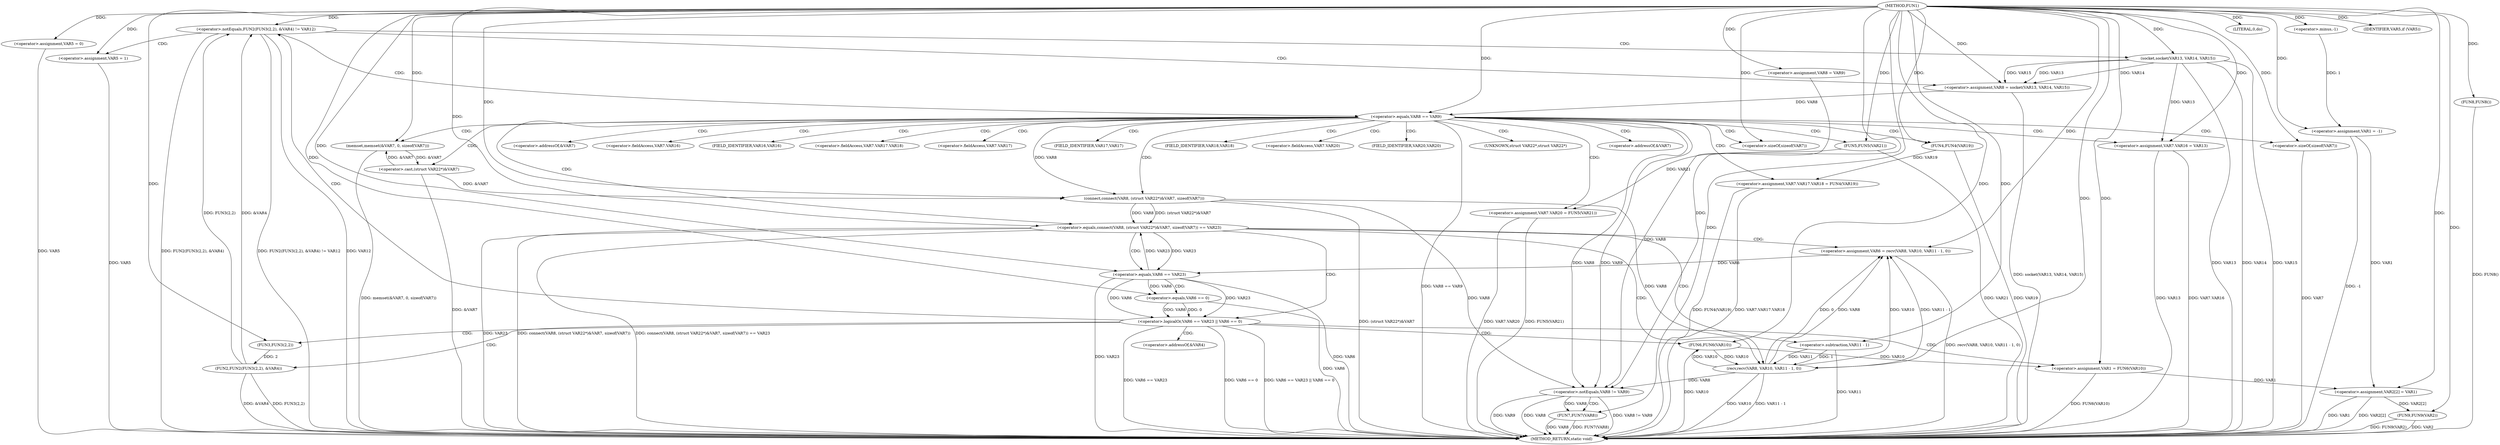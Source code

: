 digraph FUN1 {  
"1000100" [label = "(METHOD,FUN1)" ]
"1000229" [label = "(METHOD_RETURN,static void)" ]
"1000104" [label = "(<operator>.assignment,VAR1 = -1)" ]
"1000106" [label = "(<operator>.minus,-1)" ]
"1000111" [label = "(<operator>.assignment,VAR5 = 0)" ]
"1000117" [label = "(<operator>.assignment,VAR8 = VAR9)" ]
"1000124" [label = "(<operator>.notEquals,FUN2(FUN3(2,2), &VAR4) != VAR12)" ]
"1000125" [label = "(FUN2,FUN2(FUN3(2,2), &VAR4))" ]
"1000126" [label = "(FUN3,FUN3(2,2))" ]
"1000134" [label = "(<operator>.assignment,VAR5 = 1)" ]
"1000137" [label = "(<operator>.assignment,VAR8 = socket(VAR13, VAR14, VAR15))" ]
"1000139" [label = "(socket,socket(VAR13, VAR14, VAR15))" ]
"1000144" [label = "(<operator>.equals,VAR8 == VAR9)" ]
"1000149" [label = "(memset,memset(&VAR7, 0, sizeof(VAR7)))" ]
"1000153" [label = "(<operator>.sizeOf,sizeof(VAR7))" ]
"1000155" [label = "(<operator>.assignment,VAR7.VAR16 = VAR13)" ]
"1000160" [label = "(<operator>.assignment,VAR7.VAR17.VAR18 = FUN4(VAR19))" ]
"1000166" [label = "(FUN4,FUN4(VAR19))" ]
"1000168" [label = "(<operator>.assignment,VAR7.VAR20 = FUN5(VAR21))" ]
"1000172" [label = "(FUN5,FUN5(VAR21))" ]
"1000175" [label = "(<operator>.equals,connect(VAR8, (struct VAR22*)&VAR7, sizeof(VAR7)) == VAR23)" ]
"1000176" [label = "(connect,connect(VAR8, (struct VAR22*)&VAR7, sizeof(VAR7)))" ]
"1000178" [label = "(<operator>.cast,(struct VAR22*)&VAR7)" ]
"1000182" [label = "(<operator>.sizeOf,sizeof(VAR7))" ]
"1000187" [label = "(<operator>.assignment,VAR6 = recv(VAR8, VAR10, VAR11 - 1, 0))" ]
"1000189" [label = "(recv,recv(VAR8, VAR10, VAR11 - 1, 0))" ]
"1000192" [label = "(<operator>.subtraction,VAR11 - 1)" ]
"1000197" [label = "(<operator>.logicalOr,VAR6 == VAR23 || VAR6 == 0)" ]
"1000198" [label = "(<operator>.equals,VAR6 == VAR23)" ]
"1000201" [label = "(<operator>.equals,VAR6 == 0)" ]
"1000206" [label = "(<operator>.assignment,VAR1 = FUN6(VAR10))" ]
"1000208" [label = "(FUN6,FUN6(VAR10))" ]
"1000210" [label = "(LITERAL,0,do)" ]
"1000212" [label = "(<operator>.notEquals,VAR8 != VAR9)" ]
"1000216" [label = "(FUN7,FUN7(VAR8))" ]
"1000219" [label = "(IDENTIFIER,VAR5,if (VAR5))" ]
"1000221" [label = "(FUN8,FUN8())" ]
"1000222" [label = "(<operator>.assignment,VAR2[2] = VAR1)" ]
"1000227" [label = "(FUN9,FUN9(VAR2))" ]
"1000129" [label = "(<operator>.addressOf,&VAR4)" ]
"1000150" [label = "(<operator>.addressOf,&VAR7)" ]
"1000156" [label = "(<operator>.fieldAccess,VAR7.VAR16)" ]
"1000158" [label = "(FIELD_IDENTIFIER,VAR16,VAR16)" ]
"1000161" [label = "(<operator>.fieldAccess,VAR7.VAR17.VAR18)" ]
"1000162" [label = "(<operator>.fieldAccess,VAR7.VAR17)" ]
"1000164" [label = "(FIELD_IDENTIFIER,VAR17,VAR17)" ]
"1000165" [label = "(FIELD_IDENTIFIER,VAR18,VAR18)" ]
"1000169" [label = "(<operator>.fieldAccess,VAR7.VAR20)" ]
"1000171" [label = "(FIELD_IDENTIFIER,VAR20,VAR20)" ]
"1000179" [label = "(UNKNOWN,struct VAR22*,struct VAR22*)" ]
"1000180" [label = "(<operator>.addressOf,&VAR7)" ]
  "1000168" -> "1000229"  [ label = "DDG: VAR7.VAR20"] 
  "1000222" -> "1000229"  [ label = "DDG: VAR1"] 
  "1000111" -> "1000229"  [ label = "DDG: VAR5"] 
  "1000212" -> "1000229"  [ label = "DDG: VAR8 != VAR9"] 
  "1000155" -> "1000229"  [ label = "DDG: VAR7.VAR16"] 
  "1000176" -> "1000229"  [ label = "DDG: (struct VAR22*)&VAR7"] 
  "1000155" -> "1000229"  [ label = "DDG: VAR13"] 
  "1000125" -> "1000229"  [ label = "DDG: FUN3(2,2)"] 
  "1000168" -> "1000229"  [ label = "DDG: FUN5(VAR21)"] 
  "1000139" -> "1000229"  [ label = "DDG: VAR15"] 
  "1000221" -> "1000229"  [ label = "DDG: FUN8()"] 
  "1000124" -> "1000229"  [ label = "DDG: FUN2(FUN3(2,2), &VAR4)"] 
  "1000197" -> "1000229"  [ label = "DDG: VAR6 == 0"] 
  "1000227" -> "1000229"  [ label = "DDG: FUN9(VAR2)"] 
  "1000222" -> "1000229"  [ label = "DDG: VAR2[2]"] 
  "1000208" -> "1000229"  [ label = "DDG: VAR10"] 
  "1000198" -> "1000229"  [ label = "DDG: VAR23"] 
  "1000216" -> "1000229"  [ label = "DDG: FUN7(VAR8)"] 
  "1000216" -> "1000229"  [ label = "DDG: VAR8"] 
  "1000227" -> "1000229"  [ label = "DDG: VAR2"] 
  "1000212" -> "1000229"  [ label = "DDG: VAR9"] 
  "1000187" -> "1000229"  [ label = "DDG: recv(VAR8, VAR10, VAR11 - 1, 0)"] 
  "1000139" -> "1000229"  [ label = "DDG: VAR14"] 
  "1000137" -> "1000229"  [ label = "DDG: socket(VAR13, VAR14, VAR15)"] 
  "1000160" -> "1000229"  [ label = "DDG: FUN4(VAR19)"] 
  "1000139" -> "1000229"  [ label = "DDG: VAR13"] 
  "1000175" -> "1000229"  [ label = "DDG: VAR23"] 
  "1000125" -> "1000229"  [ label = "DDG: &VAR4"] 
  "1000144" -> "1000229"  [ label = "DDG: VAR8 == VAR9"] 
  "1000166" -> "1000229"  [ label = "DDG: VAR19"] 
  "1000189" -> "1000229"  [ label = "DDG: VAR10"] 
  "1000178" -> "1000229"  [ label = "DDG: &VAR7"] 
  "1000206" -> "1000229"  [ label = "DDG: FUN6(VAR10)"] 
  "1000149" -> "1000229"  [ label = "DDG: memset(&VAR7, 0, sizeof(VAR7))"] 
  "1000175" -> "1000229"  [ label = "DDG: connect(VAR8, (struct VAR22*)&VAR7, sizeof(VAR7))"] 
  "1000197" -> "1000229"  [ label = "DDG: VAR6 == VAR23 || VAR6 == 0"] 
  "1000198" -> "1000229"  [ label = "DDG: VAR6"] 
  "1000212" -> "1000229"  [ label = "DDG: VAR8"] 
  "1000134" -> "1000229"  [ label = "DDG: VAR5"] 
  "1000192" -> "1000229"  [ label = "DDG: VAR11"] 
  "1000172" -> "1000229"  [ label = "DDG: VAR21"] 
  "1000182" -> "1000229"  [ label = "DDG: VAR7"] 
  "1000189" -> "1000229"  [ label = "DDG: VAR11 - 1"] 
  "1000160" -> "1000229"  [ label = "DDG: VAR7.VAR17.VAR18"] 
  "1000104" -> "1000229"  [ label = "DDG: -1"] 
  "1000175" -> "1000229"  [ label = "DDG: connect(VAR8, (struct VAR22*)&VAR7, sizeof(VAR7)) == VAR23"] 
  "1000124" -> "1000229"  [ label = "DDG: FUN2(FUN3(2,2), &VAR4) != VAR12"] 
  "1000197" -> "1000229"  [ label = "DDG: VAR6 == VAR23"] 
  "1000124" -> "1000229"  [ label = "DDG: VAR12"] 
  "1000201" -> "1000229"  [ label = "DDG: VAR6"] 
  "1000106" -> "1000104"  [ label = "DDG: 1"] 
  "1000100" -> "1000104"  [ label = "DDG: "] 
  "1000100" -> "1000106"  [ label = "DDG: "] 
  "1000100" -> "1000111"  [ label = "DDG: "] 
  "1000100" -> "1000117"  [ label = "DDG: "] 
  "1000125" -> "1000124"  [ label = "DDG: FUN3(2,2)"] 
  "1000125" -> "1000124"  [ label = "DDG: &VAR4"] 
  "1000126" -> "1000125"  [ label = "DDG: 2"] 
  "1000100" -> "1000126"  [ label = "DDG: "] 
  "1000100" -> "1000124"  [ label = "DDG: "] 
  "1000100" -> "1000134"  [ label = "DDG: "] 
  "1000139" -> "1000137"  [ label = "DDG: VAR13"] 
  "1000139" -> "1000137"  [ label = "DDG: VAR14"] 
  "1000139" -> "1000137"  [ label = "DDG: VAR15"] 
  "1000100" -> "1000137"  [ label = "DDG: "] 
  "1000100" -> "1000139"  [ label = "DDG: "] 
  "1000137" -> "1000144"  [ label = "DDG: VAR8"] 
  "1000100" -> "1000144"  [ label = "DDG: "] 
  "1000178" -> "1000149"  [ label = "DDG: &VAR7"] 
  "1000100" -> "1000149"  [ label = "DDG: "] 
  "1000100" -> "1000153"  [ label = "DDG: "] 
  "1000139" -> "1000155"  [ label = "DDG: VAR13"] 
  "1000100" -> "1000155"  [ label = "DDG: "] 
  "1000166" -> "1000160"  [ label = "DDG: VAR19"] 
  "1000100" -> "1000166"  [ label = "DDG: "] 
  "1000172" -> "1000168"  [ label = "DDG: VAR21"] 
  "1000100" -> "1000172"  [ label = "DDG: "] 
  "1000176" -> "1000175"  [ label = "DDG: VAR8"] 
  "1000176" -> "1000175"  [ label = "DDG: (struct VAR22*)&VAR7"] 
  "1000144" -> "1000176"  [ label = "DDG: VAR8"] 
  "1000100" -> "1000176"  [ label = "DDG: "] 
  "1000178" -> "1000176"  [ label = "DDG: &VAR7"] 
  "1000149" -> "1000178"  [ label = "DDG: &VAR7"] 
  "1000100" -> "1000182"  [ label = "DDG: "] 
  "1000198" -> "1000175"  [ label = "DDG: VAR23"] 
  "1000100" -> "1000175"  [ label = "DDG: "] 
  "1000189" -> "1000187"  [ label = "DDG: VAR8"] 
  "1000189" -> "1000187"  [ label = "DDG: VAR10"] 
  "1000189" -> "1000187"  [ label = "DDG: VAR11 - 1"] 
  "1000189" -> "1000187"  [ label = "DDG: 0"] 
  "1000100" -> "1000187"  [ label = "DDG: "] 
  "1000176" -> "1000189"  [ label = "DDG: VAR8"] 
  "1000100" -> "1000189"  [ label = "DDG: "] 
  "1000208" -> "1000189"  [ label = "DDG: VAR10"] 
  "1000192" -> "1000189"  [ label = "DDG: VAR11"] 
  "1000192" -> "1000189"  [ label = "DDG: 1"] 
  "1000100" -> "1000192"  [ label = "DDG: "] 
  "1000198" -> "1000197"  [ label = "DDG: VAR6"] 
  "1000198" -> "1000197"  [ label = "DDG: VAR23"] 
  "1000187" -> "1000198"  [ label = "DDG: VAR6"] 
  "1000100" -> "1000198"  [ label = "DDG: "] 
  "1000175" -> "1000198"  [ label = "DDG: VAR23"] 
  "1000201" -> "1000197"  [ label = "DDG: VAR6"] 
  "1000201" -> "1000197"  [ label = "DDG: 0"] 
  "1000198" -> "1000201"  [ label = "DDG: VAR6"] 
  "1000100" -> "1000201"  [ label = "DDG: "] 
  "1000208" -> "1000206"  [ label = "DDG: VAR10"] 
  "1000100" -> "1000206"  [ label = "DDG: "] 
  "1000189" -> "1000208"  [ label = "DDG: VAR10"] 
  "1000100" -> "1000208"  [ label = "DDG: "] 
  "1000100" -> "1000210"  [ label = "DDG: "] 
  "1000189" -> "1000212"  [ label = "DDG: VAR8"] 
  "1000117" -> "1000212"  [ label = "DDG: VAR8"] 
  "1000144" -> "1000212"  [ label = "DDG: VAR8"] 
  "1000176" -> "1000212"  [ label = "DDG: VAR8"] 
  "1000100" -> "1000212"  [ label = "DDG: "] 
  "1000144" -> "1000212"  [ label = "DDG: VAR9"] 
  "1000212" -> "1000216"  [ label = "DDG: VAR8"] 
  "1000100" -> "1000216"  [ label = "DDG: "] 
  "1000100" -> "1000219"  [ label = "DDG: "] 
  "1000100" -> "1000221"  [ label = "DDG: "] 
  "1000104" -> "1000222"  [ label = "DDG: VAR1"] 
  "1000206" -> "1000222"  [ label = "DDG: VAR1"] 
  "1000100" -> "1000222"  [ label = "DDG: "] 
  "1000222" -> "1000227"  [ label = "DDG: VAR2[2]"] 
  "1000100" -> "1000227"  [ label = "DDG: "] 
  "1000124" -> "1000139"  [ label = "CDG: "] 
  "1000124" -> "1000144"  [ label = "CDG: "] 
  "1000124" -> "1000137"  [ label = "CDG: "] 
  "1000124" -> "1000134"  [ label = "CDG: "] 
  "1000144" -> "1000153"  [ label = "CDG: "] 
  "1000144" -> "1000164"  [ label = "CDG: "] 
  "1000144" -> "1000156"  [ label = "CDG: "] 
  "1000144" -> "1000161"  [ label = "CDG: "] 
  "1000144" -> "1000182"  [ label = "CDG: "] 
  "1000144" -> "1000150"  [ label = "CDG: "] 
  "1000144" -> "1000166"  [ label = "CDG: "] 
  "1000144" -> "1000180"  [ label = "CDG: "] 
  "1000144" -> "1000165"  [ label = "CDG: "] 
  "1000144" -> "1000172"  [ label = "CDG: "] 
  "1000144" -> "1000149"  [ label = "CDG: "] 
  "1000144" -> "1000169"  [ label = "CDG: "] 
  "1000144" -> "1000168"  [ label = "CDG: "] 
  "1000144" -> "1000178"  [ label = "CDG: "] 
  "1000144" -> "1000158"  [ label = "CDG: "] 
  "1000144" -> "1000175"  [ label = "CDG: "] 
  "1000144" -> "1000155"  [ label = "CDG: "] 
  "1000144" -> "1000160"  [ label = "CDG: "] 
  "1000144" -> "1000171"  [ label = "CDG: "] 
  "1000144" -> "1000179"  [ label = "CDG: "] 
  "1000144" -> "1000176"  [ label = "CDG: "] 
  "1000144" -> "1000162"  [ label = "CDG: "] 
  "1000175" -> "1000197"  [ label = "CDG: "] 
  "1000175" -> "1000189"  [ label = "CDG: "] 
  "1000175" -> "1000192"  [ label = "CDG: "] 
  "1000175" -> "1000198"  [ label = "CDG: "] 
  "1000175" -> "1000187"  [ label = "CDG: "] 
  "1000197" -> "1000208"  [ label = "CDG: "] 
  "1000197" -> "1000206"  [ label = "CDG: "] 
  "1000197" -> "1000125"  [ label = "CDG: "] 
  "1000197" -> "1000126"  [ label = "CDG: "] 
  "1000197" -> "1000129"  [ label = "CDG: "] 
  "1000197" -> "1000124"  [ label = "CDG: "] 
  "1000198" -> "1000201"  [ label = "CDG: "] 
  "1000212" -> "1000216"  [ label = "CDG: "] 
}
